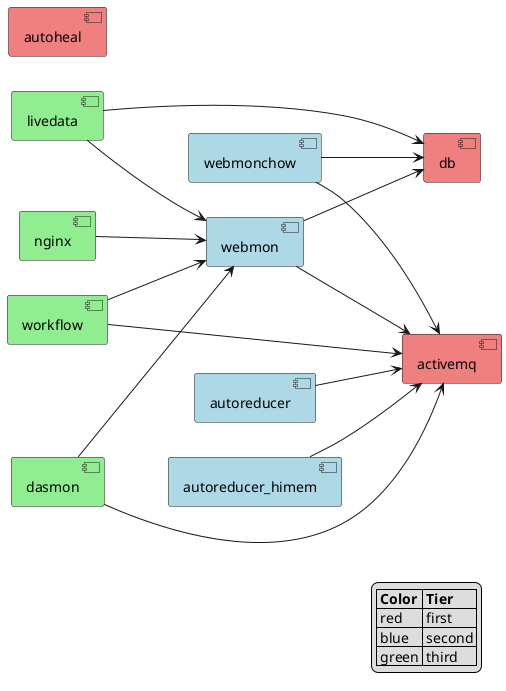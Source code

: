 @startuml
'https://plantuml.com/component-diagram

left to right direction


legend right
|= Color |= Tier |
| red | first |
| blue | second |
| green | third |
endlegend

component db #lightcoral
component activemq #lightcoral
component autoheal #lightcoral

component webmon #lightblue
component autoreducer #lightblue
component autoreducer_himem #lightblue
component webmonchow #lightblue

component nginx #lightgreen
component dasmon #lightgreen
component workflow #lightgreen
component livedata #lightgreen

nginx --> webmon
webmon --> db
webmon --> activemq
dasmon --> activemq
dasmon --> webmon
workflow --> activemq
workflow --> webmon
autoreducer --> activemq
autoreducer_himem --> activemq
webmonchow --> db
webmonchow --> activemq
livedata --> db
livedata --> webmon

@enduml
